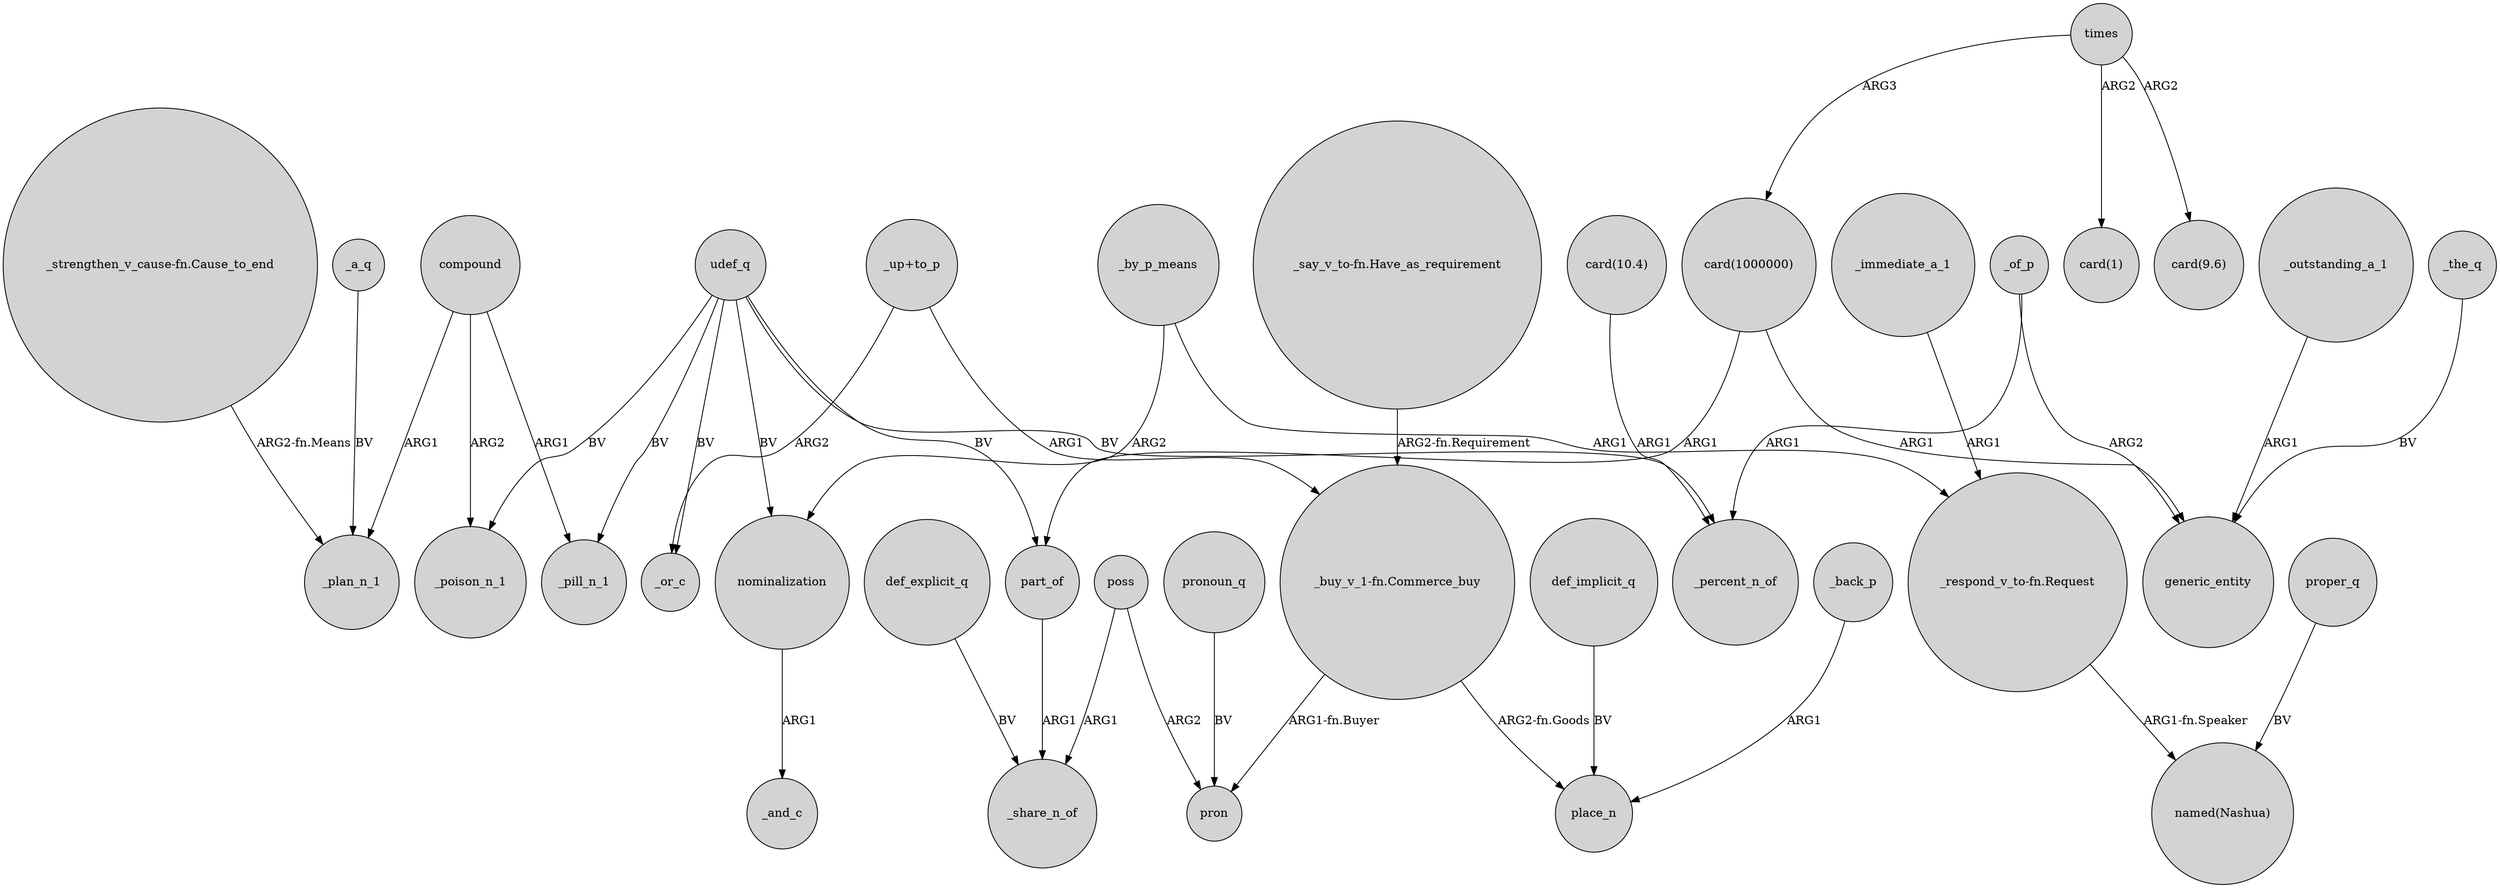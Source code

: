 digraph {
	node [shape=circle style=filled]
	"_strengthen_v_cause-fn.Cause_to_end" -> _plan_n_1 [label="ARG2-fn.Means"]
	def_implicit_q -> place_n [label=BV]
	udef_q -> part_of [label=BV]
	"_buy_v_1-fn.Commerce_buy" -> pron [label="ARG1-fn.Buyer"]
	"_up+to_p" -> _or_c [label=ARG2]
	udef_q -> nominalization [label=BV]
	"_buy_v_1-fn.Commerce_buy" -> place_n [label="ARG2-fn.Goods"]
	_outstanding_a_1 -> generic_entity [label=ARG1]
	"_say_v_to-fn.Have_as_requirement" -> "_buy_v_1-fn.Commerce_buy" [label="ARG2-fn.Requirement"]
	times -> "card(1000000)" [label=ARG3]
	def_explicit_q -> _share_n_of [label=BV]
	times -> "card(1)" [label=ARG2]
	_immediate_a_1 -> "_respond_v_to-fn.Request" [label=ARG1]
	_of_p -> _percent_n_of [label=ARG1]
	nominalization -> _and_c [label=ARG1]
	udef_q -> _or_c [label=BV]
	pronoun_q -> pron [label=BV]
	poss -> pron [label=ARG2]
	"card(1000000)" -> generic_entity [label=ARG1]
	_back_p -> place_n [label=ARG1]
	udef_q -> _percent_n_of [label=BV]
	poss -> _share_n_of [label=ARG1]
	_a_q -> _plan_n_1 [label=BV]
	_by_p_means -> nominalization [label=ARG2]
	"card(1000000)" -> part_of [label=ARG1]
	_of_p -> generic_entity [label=ARG2]
	_the_q -> generic_entity [label=BV]
	proper_q -> "named(Nashua)" [label=BV]
	compound -> _poison_n_1 [label=ARG2]
	"card(10.4)" -> _percent_n_of [label=ARG1]
	_by_p_means -> "_respond_v_to-fn.Request" [label=ARG1]
	"_up+to_p" -> "_buy_v_1-fn.Commerce_buy" [label=ARG1]
	"_respond_v_to-fn.Request" -> "named(Nashua)" [label="ARG1-fn.Speaker"]
	compound -> _plan_n_1 [label=ARG1]
	times -> "card(9.6)" [label=ARG2]
	udef_q -> _pill_n_1 [label=BV]
	udef_q -> _poison_n_1 [label=BV]
	compound -> _pill_n_1 [label=ARG1]
	part_of -> _share_n_of [label=ARG1]
}
